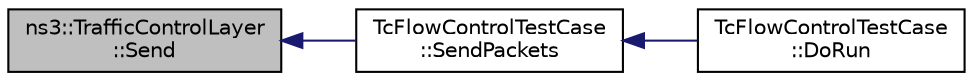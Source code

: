 digraph "ns3::TrafficControlLayer::Send"
{
  edge [fontname="Helvetica",fontsize="10",labelfontname="Helvetica",labelfontsize="10"];
  node [fontname="Helvetica",fontsize="10",shape=record];
  rankdir="LR";
  Node1 [label="ns3::TrafficControlLayer\l::Send",height=0.2,width=0.4,color="black", fillcolor="grey75", style="filled", fontcolor="black"];
  Node1 -> Node2 [dir="back",color="midnightblue",fontsize="10",style="solid"];
  Node2 [label="TcFlowControlTestCase\l::SendPackets",height=0.2,width=0.4,color="black", fillcolor="white", style="filled",URL="$db/df9/classTcFlowControlTestCase.html#a88bdf76e668d4e9b1edcce980768c96e"];
  Node2 -> Node3 [dir="back",color="midnightblue",fontsize="10",style="solid"];
  Node3 [label="TcFlowControlTestCase\l::DoRun",height=0.2,width=0.4,color="black", fillcolor="white", style="filled",URL="$db/df9/classTcFlowControlTestCase.html#a671ac2565d04fd5618e2743289d1b707",tooltip="Implementation to actually run this TestCase. "];
}

